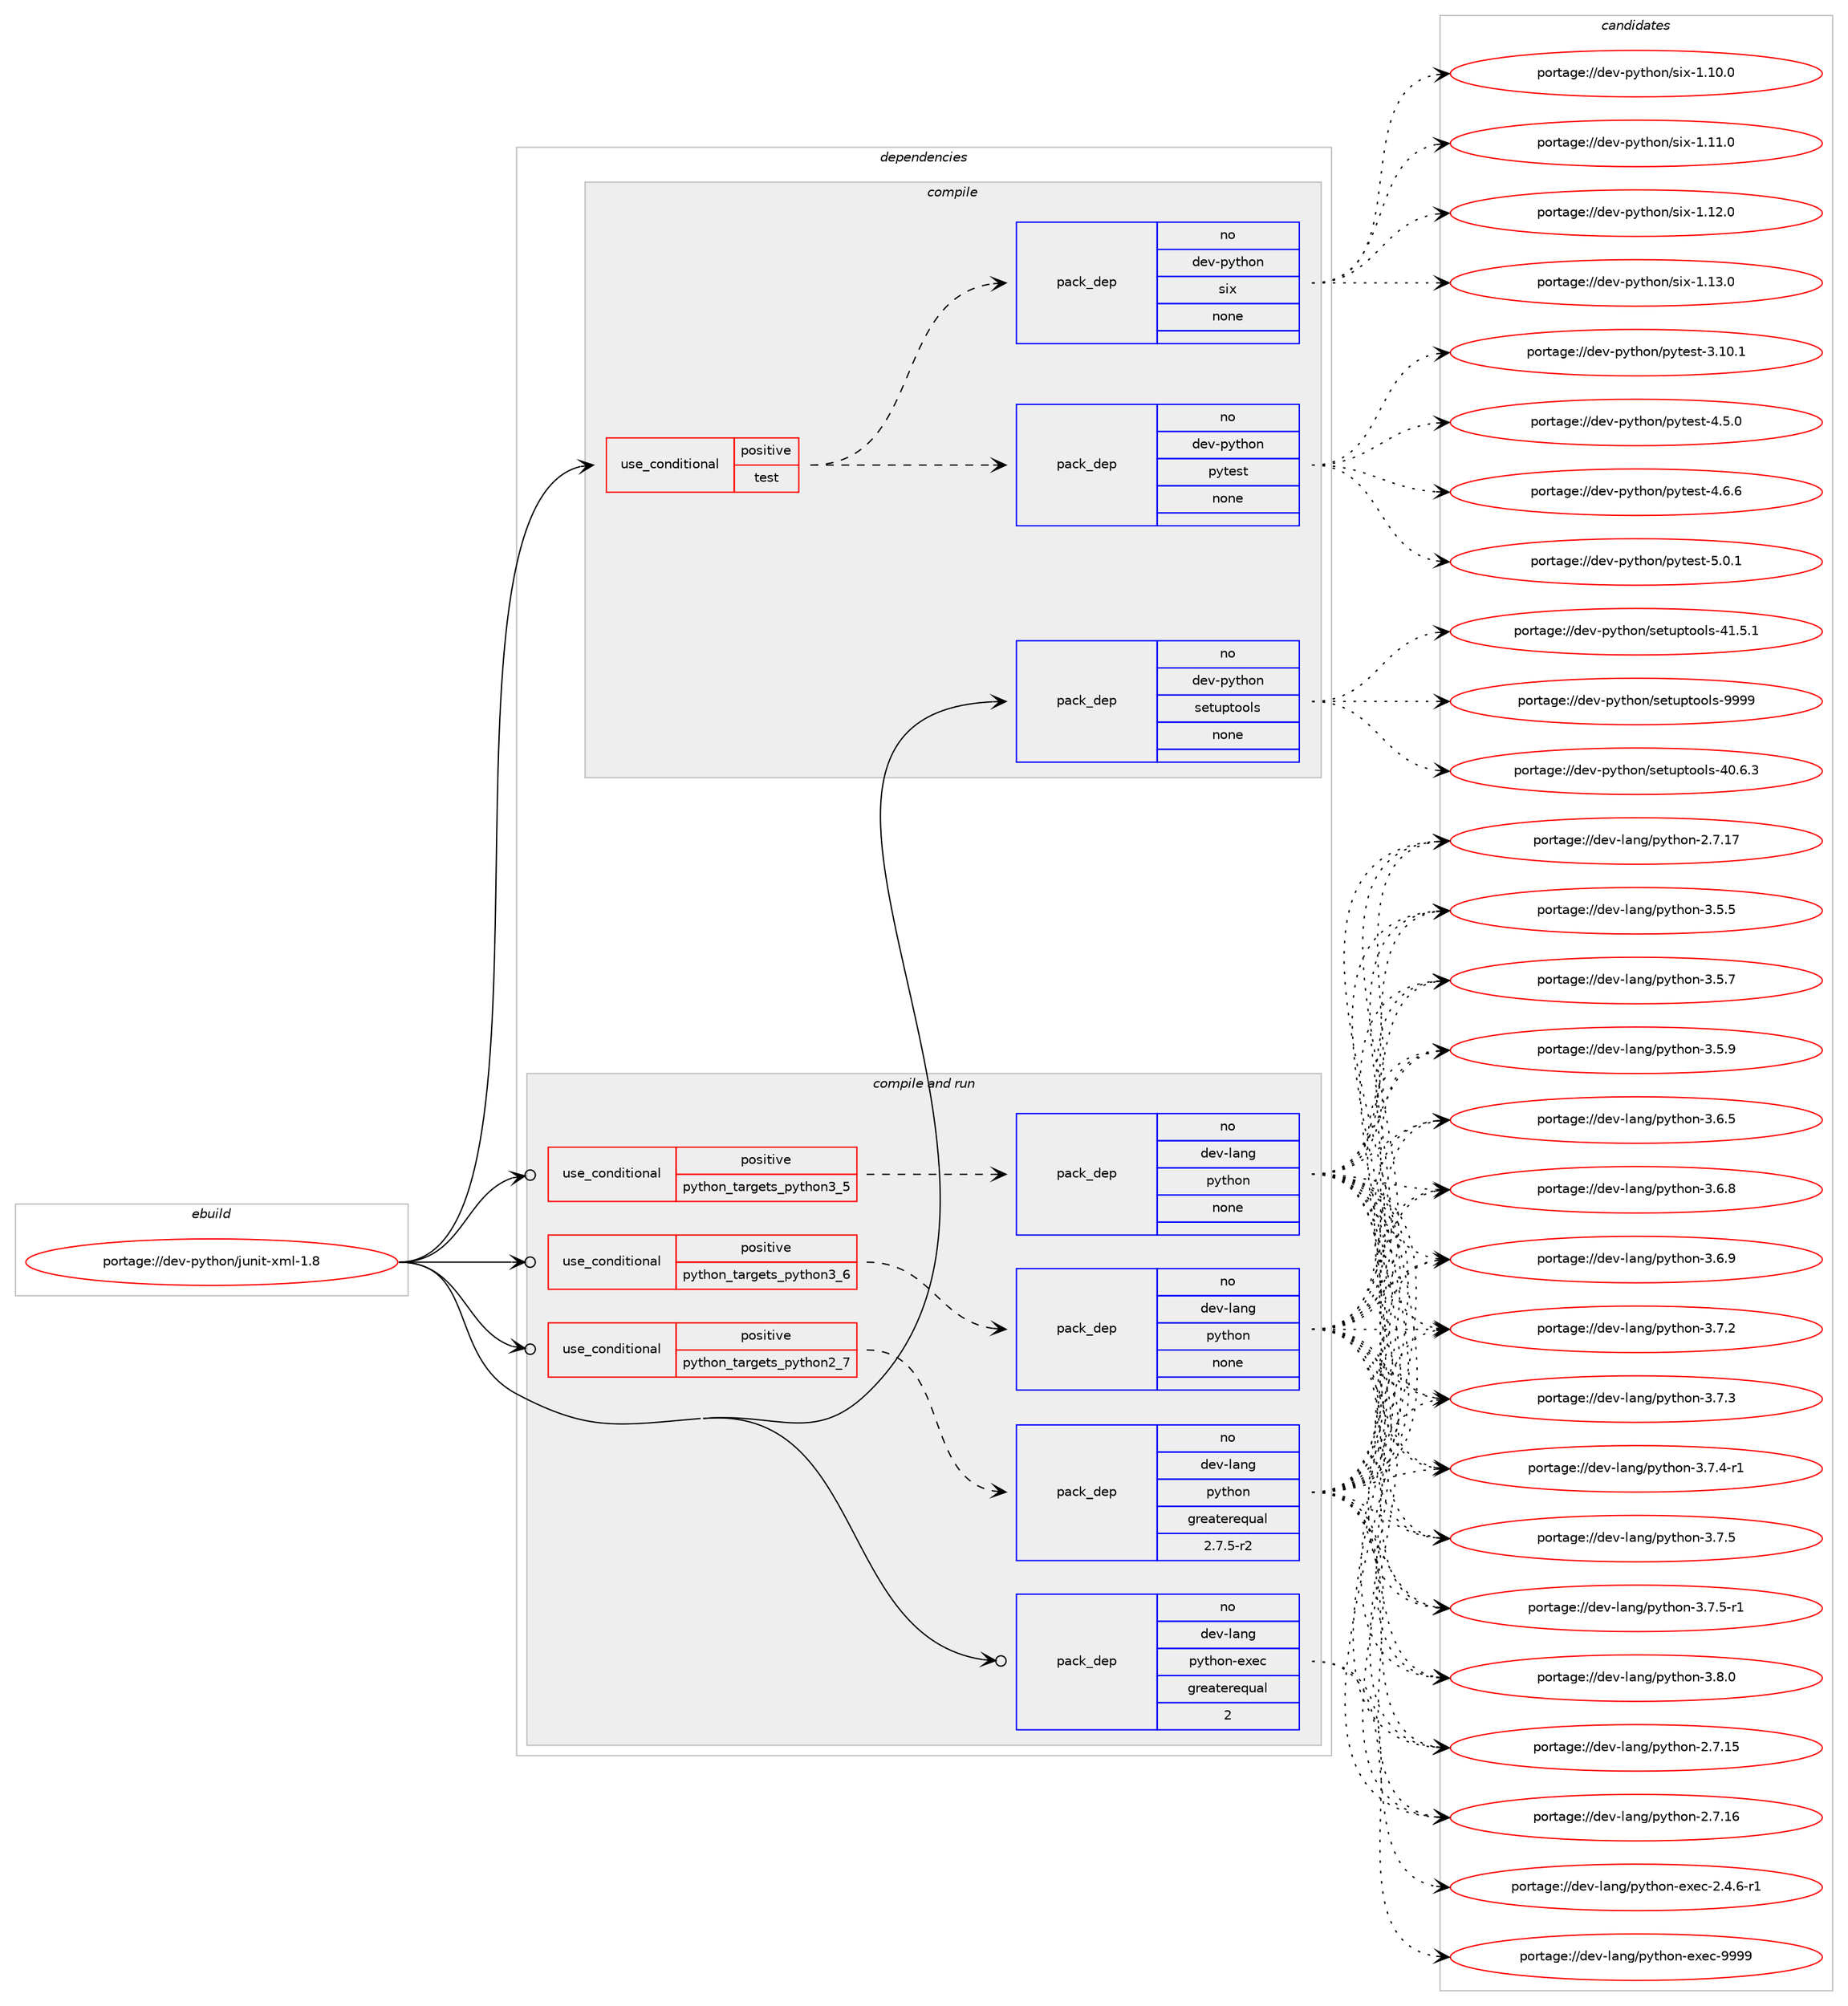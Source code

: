 digraph prolog {

# *************
# Graph options
# *************

newrank=true;
concentrate=true;
compound=true;
graph [rankdir=LR,fontname=Helvetica,fontsize=10,ranksep=1.5];#, ranksep=2.5, nodesep=0.2];
edge  [arrowhead=vee];
node  [fontname=Helvetica,fontsize=10];

# **********
# The ebuild
# **********

subgraph cluster_leftcol {
color=gray;
rank=same;
label=<<i>ebuild</i>>;
id [label="portage://dev-python/junit-xml-1.8", color=red, width=4, href="../dev-python/junit-xml-1.8.svg"];
}

# ****************
# The dependencies
# ****************

subgraph cluster_midcol {
color=gray;
label=<<i>dependencies</i>>;
subgraph cluster_compile {
fillcolor="#eeeeee";
style=filled;
label=<<i>compile</i>>;
subgraph cond30871 {
dependency146607 [label=<<TABLE BORDER="0" CELLBORDER="1" CELLSPACING="0" CELLPADDING="4"><TR><TD ROWSPAN="3" CELLPADDING="10">use_conditional</TD></TR><TR><TD>positive</TD></TR><TR><TD>test</TD></TR></TABLE>>, shape=none, color=red];
subgraph pack112412 {
dependency146608 [label=<<TABLE BORDER="0" CELLBORDER="1" CELLSPACING="0" CELLPADDING="4" WIDTH="220"><TR><TD ROWSPAN="6" CELLPADDING="30">pack_dep</TD></TR><TR><TD WIDTH="110">no</TD></TR><TR><TD>dev-python</TD></TR><TR><TD>pytest</TD></TR><TR><TD>none</TD></TR><TR><TD></TD></TR></TABLE>>, shape=none, color=blue];
}
dependency146607:e -> dependency146608:w [weight=20,style="dashed",arrowhead="vee"];
subgraph pack112413 {
dependency146609 [label=<<TABLE BORDER="0" CELLBORDER="1" CELLSPACING="0" CELLPADDING="4" WIDTH="220"><TR><TD ROWSPAN="6" CELLPADDING="30">pack_dep</TD></TR><TR><TD WIDTH="110">no</TD></TR><TR><TD>dev-python</TD></TR><TR><TD>six</TD></TR><TR><TD>none</TD></TR><TR><TD></TD></TR></TABLE>>, shape=none, color=blue];
}
dependency146607:e -> dependency146609:w [weight=20,style="dashed",arrowhead="vee"];
}
id:e -> dependency146607:w [weight=20,style="solid",arrowhead="vee"];
subgraph pack112414 {
dependency146610 [label=<<TABLE BORDER="0" CELLBORDER="1" CELLSPACING="0" CELLPADDING="4" WIDTH="220"><TR><TD ROWSPAN="6" CELLPADDING="30">pack_dep</TD></TR><TR><TD WIDTH="110">no</TD></TR><TR><TD>dev-python</TD></TR><TR><TD>setuptools</TD></TR><TR><TD>none</TD></TR><TR><TD></TD></TR></TABLE>>, shape=none, color=blue];
}
id:e -> dependency146610:w [weight=20,style="solid",arrowhead="vee"];
}
subgraph cluster_compileandrun {
fillcolor="#eeeeee";
style=filled;
label=<<i>compile and run</i>>;
subgraph cond30872 {
dependency146611 [label=<<TABLE BORDER="0" CELLBORDER="1" CELLSPACING="0" CELLPADDING="4"><TR><TD ROWSPAN="3" CELLPADDING="10">use_conditional</TD></TR><TR><TD>positive</TD></TR><TR><TD>python_targets_python2_7</TD></TR></TABLE>>, shape=none, color=red];
subgraph pack112415 {
dependency146612 [label=<<TABLE BORDER="0" CELLBORDER="1" CELLSPACING="0" CELLPADDING="4" WIDTH="220"><TR><TD ROWSPAN="6" CELLPADDING="30">pack_dep</TD></TR><TR><TD WIDTH="110">no</TD></TR><TR><TD>dev-lang</TD></TR><TR><TD>python</TD></TR><TR><TD>greaterequal</TD></TR><TR><TD>2.7.5-r2</TD></TR></TABLE>>, shape=none, color=blue];
}
dependency146611:e -> dependency146612:w [weight=20,style="dashed",arrowhead="vee"];
}
id:e -> dependency146611:w [weight=20,style="solid",arrowhead="odotvee"];
subgraph cond30873 {
dependency146613 [label=<<TABLE BORDER="0" CELLBORDER="1" CELLSPACING="0" CELLPADDING="4"><TR><TD ROWSPAN="3" CELLPADDING="10">use_conditional</TD></TR><TR><TD>positive</TD></TR><TR><TD>python_targets_python3_5</TD></TR></TABLE>>, shape=none, color=red];
subgraph pack112416 {
dependency146614 [label=<<TABLE BORDER="0" CELLBORDER="1" CELLSPACING="0" CELLPADDING="4" WIDTH="220"><TR><TD ROWSPAN="6" CELLPADDING="30">pack_dep</TD></TR><TR><TD WIDTH="110">no</TD></TR><TR><TD>dev-lang</TD></TR><TR><TD>python</TD></TR><TR><TD>none</TD></TR><TR><TD></TD></TR></TABLE>>, shape=none, color=blue];
}
dependency146613:e -> dependency146614:w [weight=20,style="dashed",arrowhead="vee"];
}
id:e -> dependency146613:w [weight=20,style="solid",arrowhead="odotvee"];
subgraph cond30874 {
dependency146615 [label=<<TABLE BORDER="0" CELLBORDER="1" CELLSPACING="0" CELLPADDING="4"><TR><TD ROWSPAN="3" CELLPADDING="10">use_conditional</TD></TR><TR><TD>positive</TD></TR><TR><TD>python_targets_python3_6</TD></TR></TABLE>>, shape=none, color=red];
subgraph pack112417 {
dependency146616 [label=<<TABLE BORDER="0" CELLBORDER="1" CELLSPACING="0" CELLPADDING="4" WIDTH="220"><TR><TD ROWSPAN="6" CELLPADDING="30">pack_dep</TD></TR><TR><TD WIDTH="110">no</TD></TR><TR><TD>dev-lang</TD></TR><TR><TD>python</TD></TR><TR><TD>none</TD></TR><TR><TD></TD></TR></TABLE>>, shape=none, color=blue];
}
dependency146615:e -> dependency146616:w [weight=20,style="dashed",arrowhead="vee"];
}
id:e -> dependency146615:w [weight=20,style="solid",arrowhead="odotvee"];
subgraph pack112418 {
dependency146617 [label=<<TABLE BORDER="0" CELLBORDER="1" CELLSPACING="0" CELLPADDING="4" WIDTH="220"><TR><TD ROWSPAN="6" CELLPADDING="30">pack_dep</TD></TR><TR><TD WIDTH="110">no</TD></TR><TR><TD>dev-lang</TD></TR><TR><TD>python-exec</TD></TR><TR><TD>greaterequal</TD></TR><TR><TD>2</TD></TR></TABLE>>, shape=none, color=blue];
}
id:e -> dependency146617:w [weight=20,style="solid",arrowhead="odotvee"];
}
subgraph cluster_run {
fillcolor="#eeeeee";
style=filled;
label=<<i>run</i>>;
}
}

# **************
# The candidates
# **************

subgraph cluster_choices {
rank=same;
color=gray;
label=<<i>candidates</i>>;

subgraph choice112412 {
color=black;
nodesep=1;
choiceportage100101118451121211161041111104711212111610111511645514649484649 [label="portage://dev-python/pytest-3.10.1", color=red, width=4,href="../dev-python/pytest-3.10.1.svg"];
choiceportage1001011184511212111610411111047112121116101115116455246534648 [label="portage://dev-python/pytest-4.5.0", color=red, width=4,href="../dev-python/pytest-4.5.0.svg"];
choiceportage1001011184511212111610411111047112121116101115116455246544654 [label="portage://dev-python/pytest-4.6.6", color=red, width=4,href="../dev-python/pytest-4.6.6.svg"];
choiceportage1001011184511212111610411111047112121116101115116455346484649 [label="portage://dev-python/pytest-5.0.1", color=red, width=4,href="../dev-python/pytest-5.0.1.svg"];
dependency146608:e -> choiceportage100101118451121211161041111104711212111610111511645514649484649:w [style=dotted,weight="100"];
dependency146608:e -> choiceportage1001011184511212111610411111047112121116101115116455246534648:w [style=dotted,weight="100"];
dependency146608:e -> choiceportage1001011184511212111610411111047112121116101115116455246544654:w [style=dotted,weight="100"];
dependency146608:e -> choiceportage1001011184511212111610411111047112121116101115116455346484649:w [style=dotted,weight="100"];
}
subgraph choice112413 {
color=black;
nodesep=1;
choiceportage100101118451121211161041111104711510512045494649484648 [label="portage://dev-python/six-1.10.0", color=red, width=4,href="../dev-python/six-1.10.0.svg"];
choiceportage100101118451121211161041111104711510512045494649494648 [label="portage://dev-python/six-1.11.0", color=red, width=4,href="../dev-python/six-1.11.0.svg"];
choiceportage100101118451121211161041111104711510512045494649504648 [label="portage://dev-python/six-1.12.0", color=red, width=4,href="../dev-python/six-1.12.0.svg"];
choiceportage100101118451121211161041111104711510512045494649514648 [label="portage://dev-python/six-1.13.0", color=red, width=4,href="../dev-python/six-1.13.0.svg"];
dependency146609:e -> choiceportage100101118451121211161041111104711510512045494649484648:w [style=dotted,weight="100"];
dependency146609:e -> choiceportage100101118451121211161041111104711510512045494649494648:w [style=dotted,weight="100"];
dependency146609:e -> choiceportage100101118451121211161041111104711510512045494649504648:w [style=dotted,weight="100"];
dependency146609:e -> choiceportage100101118451121211161041111104711510512045494649514648:w [style=dotted,weight="100"];
}
subgraph choice112414 {
color=black;
nodesep=1;
choiceportage100101118451121211161041111104711510111611711211611111110811545524846544651 [label="portage://dev-python/setuptools-40.6.3", color=red, width=4,href="../dev-python/setuptools-40.6.3.svg"];
choiceportage100101118451121211161041111104711510111611711211611111110811545524946534649 [label="portage://dev-python/setuptools-41.5.1", color=red, width=4,href="../dev-python/setuptools-41.5.1.svg"];
choiceportage10010111845112121116104111110471151011161171121161111111081154557575757 [label="portage://dev-python/setuptools-9999", color=red, width=4,href="../dev-python/setuptools-9999.svg"];
dependency146610:e -> choiceportage100101118451121211161041111104711510111611711211611111110811545524846544651:w [style=dotted,weight="100"];
dependency146610:e -> choiceportage100101118451121211161041111104711510111611711211611111110811545524946534649:w [style=dotted,weight="100"];
dependency146610:e -> choiceportage10010111845112121116104111110471151011161171121161111111081154557575757:w [style=dotted,weight="100"];
}
subgraph choice112415 {
color=black;
nodesep=1;
choiceportage10010111845108971101034711212111610411111045504655464953 [label="portage://dev-lang/python-2.7.15", color=red, width=4,href="../dev-lang/python-2.7.15.svg"];
choiceportage10010111845108971101034711212111610411111045504655464954 [label="portage://dev-lang/python-2.7.16", color=red, width=4,href="../dev-lang/python-2.7.16.svg"];
choiceportage10010111845108971101034711212111610411111045504655464955 [label="portage://dev-lang/python-2.7.17", color=red, width=4,href="../dev-lang/python-2.7.17.svg"];
choiceportage100101118451089711010347112121116104111110455146534653 [label="portage://dev-lang/python-3.5.5", color=red, width=4,href="../dev-lang/python-3.5.5.svg"];
choiceportage100101118451089711010347112121116104111110455146534655 [label="portage://dev-lang/python-3.5.7", color=red, width=4,href="../dev-lang/python-3.5.7.svg"];
choiceportage100101118451089711010347112121116104111110455146534657 [label="portage://dev-lang/python-3.5.9", color=red, width=4,href="../dev-lang/python-3.5.9.svg"];
choiceportage100101118451089711010347112121116104111110455146544653 [label="portage://dev-lang/python-3.6.5", color=red, width=4,href="../dev-lang/python-3.6.5.svg"];
choiceportage100101118451089711010347112121116104111110455146544656 [label="portage://dev-lang/python-3.6.8", color=red, width=4,href="../dev-lang/python-3.6.8.svg"];
choiceportage100101118451089711010347112121116104111110455146544657 [label="portage://dev-lang/python-3.6.9", color=red, width=4,href="../dev-lang/python-3.6.9.svg"];
choiceportage100101118451089711010347112121116104111110455146554650 [label="portage://dev-lang/python-3.7.2", color=red, width=4,href="../dev-lang/python-3.7.2.svg"];
choiceportage100101118451089711010347112121116104111110455146554651 [label="portage://dev-lang/python-3.7.3", color=red, width=4,href="../dev-lang/python-3.7.3.svg"];
choiceportage1001011184510897110103471121211161041111104551465546524511449 [label="portage://dev-lang/python-3.7.4-r1", color=red, width=4,href="../dev-lang/python-3.7.4-r1.svg"];
choiceportage100101118451089711010347112121116104111110455146554653 [label="portage://dev-lang/python-3.7.5", color=red, width=4,href="../dev-lang/python-3.7.5.svg"];
choiceportage1001011184510897110103471121211161041111104551465546534511449 [label="portage://dev-lang/python-3.7.5-r1", color=red, width=4,href="../dev-lang/python-3.7.5-r1.svg"];
choiceportage100101118451089711010347112121116104111110455146564648 [label="portage://dev-lang/python-3.8.0", color=red, width=4,href="../dev-lang/python-3.8.0.svg"];
dependency146612:e -> choiceportage10010111845108971101034711212111610411111045504655464953:w [style=dotted,weight="100"];
dependency146612:e -> choiceportage10010111845108971101034711212111610411111045504655464954:w [style=dotted,weight="100"];
dependency146612:e -> choiceportage10010111845108971101034711212111610411111045504655464955:w [style=dotted,weight="100"];
dependency146612:e -> choiceportage100101118451089711010347112121116104111110455146534653:w [style=dotted,weight="100"];
dependency146612:e -> choiceportage100101118451089711010347112121116104111110455146534655:w [style=dotted,weight="100"];
dependency146612:e -> choiceportage100101118451089711010347112121116104111110455146534657:w [style=dotted,weight="100"];
dependency146612:e -> choiceportage100101118451089711010347112121116104111110455146544653:w [style=dotted,weight="100"];
dependency146612:e -> choiceportage100101118451089711010347112121116104111110455146544656:w [style=dotted,weight="100"];
dependency146612:e -> choiceportage100101118451089711010347112121116104111110455146544657:w [style=dotted,weight="100"];
dependency146612:e -> choiceportage100101118451089711010347112121116104111110455146554650:w [style=dotted,weight="100"];
dependency146612:e -> choiceportage100101118451089711010347112121116104111110455146554651:w [style=dotted,weight="100"];
dependency146612:e -> choiceportage1001011184510897110103471121211161041111104551465546524511449:w [style=dotted,weight="100"];
dependency146612:e -> choiceportage100101118451089711010347112121116104111110455146554653:w [style=dotted,weight="100"];
dependency146612:e -> choiceportage1001011184510897110103471121211161041111104551465546534511449:w [style=dotted,weight="100"];
dependency146612:e -> choiceportage100101118451089711010347112121116104111110455146564648:w [style=dotted,weight="100"];
}
subgraph choice112416 {
color=black;
nodesep=1;
choiceportage10010111845108971101034711212111610411111045504655464953 [label="portage://dev-lang/python-2.7.15", color=red, width=4,href="../dev-lang/python-2.7.15.svg"];
choiceportage10010111845108971101034711212111610411111045504655464954 [label="portage://dev-lang/python-2.7.16", color=red, width=4,href="../dev-lang/python-2.7.16.svg"];
choiceportage10010111845108971101034711212111610411111045504655464955 [label="portage://dev-lang/python-2.7.17", color=red, width=4,href="../dev-lang/python-2.7.17.svg"];
choiceportage100101118451089711010347112121116104111110455146534653 [label="portage://dev-lang/python-3.5.5", color=red, width=4,href="../dev-lang/python-3.5.5.svg"];
choiceportage100101118451089711010347112121116104111110455146534655 [label="portage://dev-lang/python-3.5.7", color=red, width=4,href="../dev-lang/python-3.5.7.svg"];
choiceportage100101118451089711010347112121116104111110455146534657 [label="portage://dev-lang/python-3.5.9", color=red, width=4,href="../dev-lang/python-3.5.9.svg"];
choiceportage100101118451089711010347112121116104111110455146544653 [label="portage://dev-lang/python-3.6.5", color=red, width=4,href="../dev-lang/python-3.6.5.svg"];
choiceportage100101118451089711010347112121116104111110455146544656 [label="portage://dev-lang/python-3.6.8", color=red, width=4,href="../dev-lang/python-3.6.8.svg"];
choiceportage100101118451089711010347112121116104111110455146544657 [label="portage://dev-lang/python-3.6.9", color=red, width=4,href="../dev-lang/python-3.6.9.svg"];
choiceportage100101118451089711010347112121116104111110455146554650 [label="portage://dev-lang/python-3.7.2", color=red, width=4,href="../dev-lang/python-3.7.2.svg"];
choiceportage100101118451089711010347112121116104111110455146554651 [label="portage://dev-lang/python-3.7.3", color=red, width=4,href="../dev-lang/python-3.7.3.svg"];
choiceportage1001011184510897110103471121211161041111104551465546524511449 [label="portage://dev-lang/python-3.7.4-r1", color=red, width=4,href="../dev-lang/python-3.7.4-r1.svg"];
choiceportage100101118451089711010347112121116104111110455146554653 [label="portage://dev-lang/python-3.7.5", color=red, width=4,href="../dev-lang/python-3.7.5.svg"];
choiceportage1001011184510897110103471121211161041111104551465546534511449 [label="portage://dev-lang/python-3.7.5-r1", color=red, width=4,href="../dev-lang/python-3.7.5-r1.svg"];
choiceportage100101118451089711010347112121116104111110455146564648 [label="portage://dev-lang/python-3.8.0", color=red, width=4,href="../dev-lang/python-3.8.0.svg"];
dependency146614:e -> choiceportage10010111845108971101034711212111610411111045504655464953:w [style=dotted,weight="100"];
dependency146614:e -> choiceportage10010111845108971101034711212111610411111045504655464954:w [style=dotted,weight="100"];
dependency146614:e -> choiceportage10010111845108971101034711212111610411111045504655464955:w [style=dotted,weight="100"];
dependency146614:e -> choiceportage100101118451089711010347112121116104111110455146534653:w [style=dotted,weight="100"];
dependency146614:e -> choiceportage100101118451089711010347112121116104111110455146534655:w [style=dotted,weight="100"];
dependency146614:e -> choiceportage100101118451089711010347112121116104111110455146534657:w [style=dotted,weight="100"];
dependency146614:e -> choiceportage100101118451089711010347112121116104111110455146544653:w [style=dotted,weight="100"];
dependency146614:e -> choiceportage100101118451089711010347112121116104111110455146544656:w [style=dotted,weight="100"];
dependency146614:e -> choiceportage100101118451089711010347112121116104111110455146544657:w [style=dotted,weight="100"];
dependency146614:e -> choiceportage100101118451089711010347112121116104111110455146554650:w [style=dotted,weight="100"];
dependency146614:e -> choiceportage100101118451089711010347112121116104111110455146554651:w [style=dotted,weight="100"];
dependency146614:e -> choiceportage1001011184510897110103471121211161041111104551465546524511449:w [style=dotted,weight="100"];
dependency146614:e -> choiceportage100101118451089711010347112121116104111110455146554653:w [style=dotted,weight="100"];
dependency146614:e -> choiceportage1001011184510897110103471121211161041111104551465546534511449:w [style=dotted,weight="100"];
dependency146614:e -> choiceportage100101118451089711010347112121116104111110455146564648:w [style=dotted,weight="100"];
}
subgraph choice112417 {
color=black;
nodesep=1;
choiceportage10010111845108971101034711212111610411111045504655464953 [label="portage://dev-lang/python-2.7.15", color=red, width=4,href="../dev-lang/python-2.7.15.svg"];
choiceportage10010111845108971101034711212111610411111045504655464954 [label="portage://dev-lang/python-2.7.16", color=red, width=4,href="../dev-lang/python-2.7.16.svg"];
choiceportage10010111845108971101034711212111610411111045504655464955 [label="portage://dev-lang/python-2.7.17", color=red, width=4,href="../dev-lang/python-2.7.17.svg"];
choiceportage100101118451089711010347112121116104111110455146534653 [label="portage://dev-lang/python-3.5.5", color=red, width=4,href="../dev-lang/python-3.5.5.svg"];
choiceportage100101118451089711010347112121116104111110455146534655 [label="portage://dev-lang/python-3.5.7", color=red, width=4,href="../dev-lang/python-3.5.7.svg"];
choiceportage100101118451089711010347112121116104111110455146534657 [label="portage://dev-lang/python-3.5.9", color=red, width=4,href="../dev-lang/python-3.5.9.svg"];
choiceportage100101118451089711010347112121116104111110455146544653 [label="portage://dev-lang/python-3.6.5", color=red, width=4,href="../dev-lang/python-3.6.5.svg"];
choiceportage100101118451089711010347112121116104111110455146544656 [label="portage://dev-lang/python-3.6.8", color=red, width=4,href="../dev-lang/python-3.6.8.svg"];
choiceportage100101118451089711010347112121116104111110455146544657 [label="portage://dev-lang/python-3.6.9", color=red, width=4,href="../dev-lang/python-3.6.9.svg"];
choiceportage100101118451089711010347112121116104111110455146554650 [label="portage://dev-lang/python-3.7.2", color=red, width=4,href="../dev-lang/python-3.7.2.svg"];
choiceportage100101118451089711010347112121116104111110455146554651 [label="portage://dev-lang/python-3.7.3", color=red, width=4,href="../dev-lang/python-3.7.3.svg"];
choiceportage1001011184510897110103471121211161041111104551465546524511449 [label="portage://dev-lang/python-3.7.4-r1", color=red, width=4,href="../dev-lang/python-3.7.4-r1.svg"];
choiceportage100101118451089711010347112121116104111110455146554653 [label="portage://dev-lang/python-3.7.5", color=red, width=4,href="../dev-lang/python-3.7.5.svg"];
choiceportage1001011184510897110103471121211161041111104551465546534511449 [label="portage://dev-lang/python-3.7.5-r1", color=red, width=4,href="../dev-lang/python-3.7.5-r1.svg"];
choiceportage100101118451089711010347112121116104111110455146564648 [label="portage://dev-lang/python-3.8.0", color=red, width=4,href="../dev-lang/python-3.8.0.svg"];
dependency146616:e -> choiceportage10010111845108971101034711212111610411111045504655464953:w [style=dotted,weight="100"];
dependency146616:e -> choiceportage10010111845108971101034711212111610411111045504655464954:w [style=dotted,weight="100"];
dependency146616:e -> choiceportage10010111845108971101034711212111610411111045504655464955:w [style=dotted,weight="100"];
dependency146616:e -> choiceportage100101118451089711010347112121116104111110455146534653:w [style=dotted,weight="100"];
dependency146616:e -> choiceportage100101118451089711010347112121116104111110455146534655:w [style=dotted,weight="100"];
dependency146616:e -> choiceportage100101118451089711010347112121116104111110455146534657:w [style=dotted,weight="100"];
dependency146616:e -> choiceportage100101118451089711010347112121116104111110455146544653:w [style=dotted,weight="100"];
dependency146616:e -> choiceportage100101118451089711010347112121116104111110455146544656:w [style=dotted,weight="100"];
dependency146616:e -> choiceportage100101118451089711010347112121116104111110455146544657:w [style=dotted,weight="100"];
dependency146616:e -> choiceportage100101118451089711010347112121116104111110455146554650:w [style=dotted,weight="100"];
dependency146616:e -> choiceportage100101118451089711010347112121116104111110455146554651:w [style=dotted,weight="100"];
dependency146616:e -> choiceportage1001011184510897110103471121211161041111104551465546524511449:w [style=dotted,weight="100"];
dependency146616:e -> choiceportage100101118451089711010347112121116104111110455146554653:w [style=dotted,weight="100"];
dependency146616:e -> choiceportage1001011184510897110103471121211161041111104551465546534511449:w [style=dotted,weight="100"];
dependency146616:e -> choiceportage100101118451089711010347112121116104111110455146564648:w [style=dotted,weight="100"];
}
subgraph choice112418 {
color=black;
nodesep=1;
choiceportage10010111845108971101034711212111610411111045101120101994550465246544511449 [label="portage://dev-lang/python-exec-2.4.6-r1", color=red, width=4,href="../dev-lang/python-exec-2.4.6-r1.svg"];
choiceportage10010111845108971101034711212111610411111045101120101994557575757 [label="portage://dev-lang/python-exec-9999", color=red, width=4,href="../dev-lang/python-exec-9999.svg"];
dependency146617:e -> choiceportage10010111845108971101034711212111610411111045101120101994550465246544511449:w [style=dotted,weight="100"];
dependency146617:e -> choiceportage10010111845108971101034711212111610411111045101120101994557575757:w [style=dotted,weight="100"];
}
}

}
